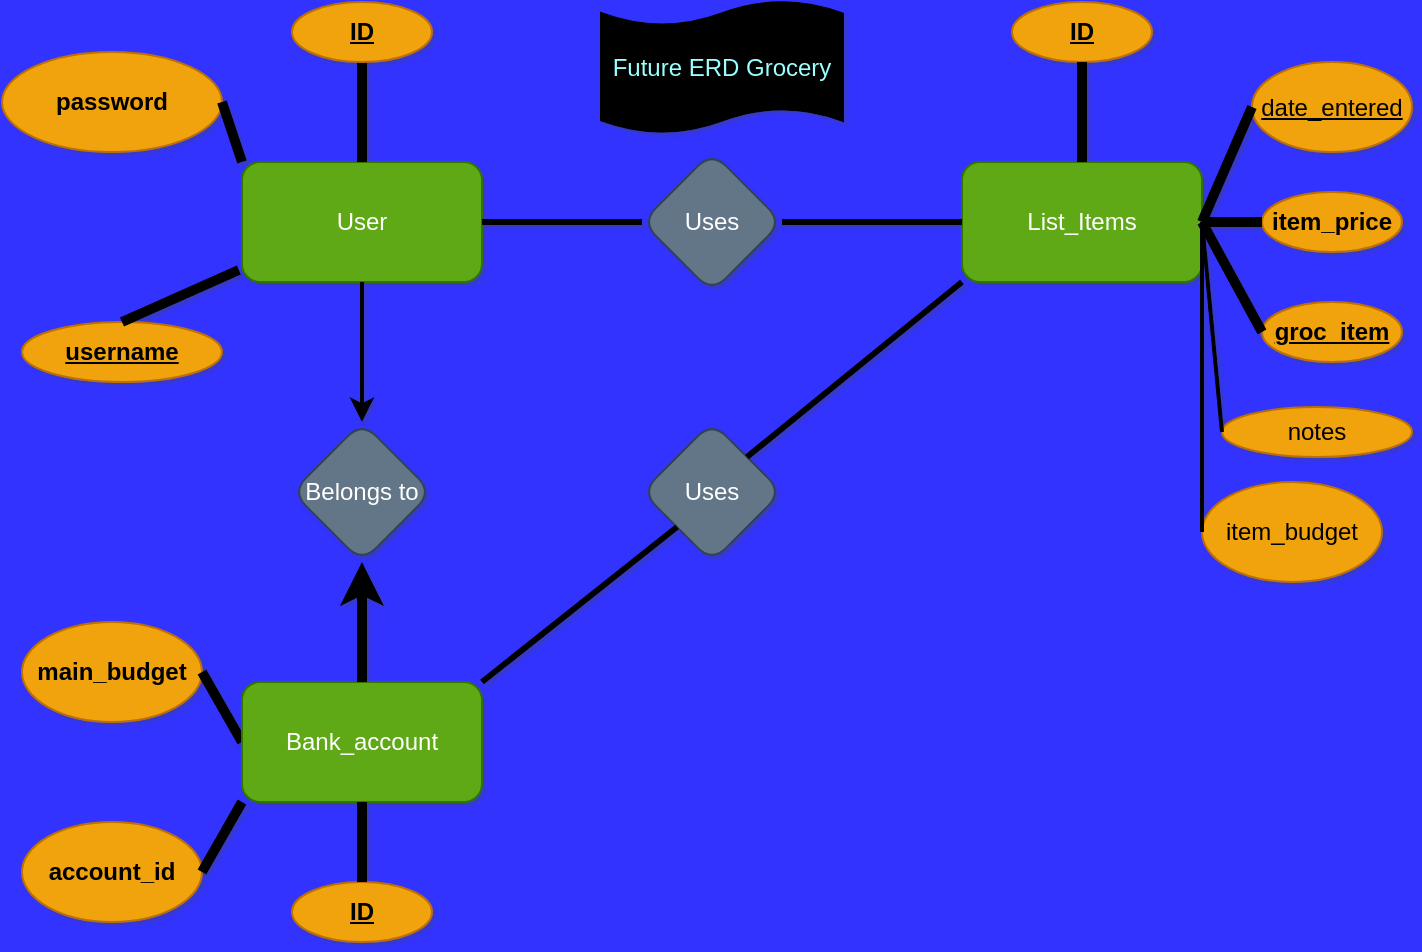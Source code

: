 <mxfile>
    <diagram id="NpIqIvZfq51xPOxxzYxa" name="Page-1">
        <mxGraphModel dx="935" dy="560" grid="1" gridSize="10" guides="1" tooltips="1" connect="1" arrows="1" fold="1" page="1" pageScale="1" pageWidth="900" pageHeight="1600" background="#3333FF" math="0" shadow="1">
            <root>
                <mxCell id="0"/>
                <mxCell id="1" parent="0"/>
                <mxCell id="2" value="List_Items" style="rounded=1;whiteSpace=wrap;html=1;fillColor=#60a917;fontColor=#ffffff;strokeColor=#2D7600;snapToPoint=1;" parent="1" vertex="1">
                    <mxGeometry x="480" y="90" width="120" height="60" as="geometry"/>
                </mxCell>
                <mxCell id="6" value="User" style="rounded=1;whiteSpace=wrap;html=1;fillColor=#60a917;fontColor=#ffffff;strokeColor=#2D7600;" parent="1" vertex="1">
                    <mxGeometry x="120" y="90" width="120" height="60" as="geometry"/>
                </mxCell>
                <mxCell id="7" value="Uses" style="rhombus;whiteSpace=wrap;html=1;rounded=1;fillColor=#647687;fontColor=#ffffff;strokeColor=#314354;" parent="1" vertex="1">
                    <mxGeometry x="320" y="220" width="70" height="70" as="geometry"/>
                </mxCell>
                <mxCell id="11" value="Uses" style="rhombus;whiteSpace=wrap;html=1;rounded=1;fillColor=#647687;fontColor=#ffffff;strokeColor=#314354;" parent="1" vertex="1">
                    <mxGeometry x="320" y="85" width="70" height="70" as="geometry"/>
                </mxCell>
                <mxCell id="24" value="&lt;u&gt;date_entered&lt;/u&gt;" style="ellipse;whiteSpace=wrap;html=1;rounded=1;fillColor=#f0a30a;fontColor=#000000;strokeColor=#BD7000;" parent="1" vertex="1">
                    <mxGeometry x="625" y="40" width="80" height="45" as="geometry"/>
                </mxCell>
                <mxCell id="25" value="&lt;b&gt;item_price&lt;/b&gt;" style="ellipse;whiteSpace=wrap;html=1;rounded=1;fillColor=#f0a30a;fontColor=#000000;strokeColor=#BD7000;" parent="1" vertex="1">
                    <mxGeometry x="630" y="105" width="70" height="30" as="geometry"/>
                </mxCell>
                <mxCell id="27" value="&lt;u&gt;&lt;b&gt;groc_item&lt;/b&gt;&lt;/u&gt;" style="ellipse;whiteSpace=wrap;html=1;rounded=1;fillColor=#f0a30a;fontColor=#000000;strokeColor=#BD7000;" parent="1" vertex="1">
                    <mxGeometry x="630" y="160" width="70" height="30" as="geometry"/>
                </mxCell>
                <mxCell id="36" value="" style="endArrow=none;html=1;rounded=1;strokeWidth=5;entryX=0.5;entryY=0;entryDx=0;entryDy=0;exitX=0.5;exitY=1;exitDx=0;exitDy=0;" parent="1" source="65" target="6" edge="1">
                    <mxGeometry width="50" height="50" relative="1" as="geometry">
                        <mxPoint x="290" y="395" as="sourcePoint"/>
                        <mxPoint x="320" y="410" as="targetPoint"/>
                    </mxGeometry>
                </mxCell>
                <mxCell id="38" value="" style="endArrow=none;html=1;rounded=1;strokeWidth=5;entryX=0;entryY=0.5;entryDx=0;entryDy=0;exitX=1;exitY=0.5;exitDx=0;exitDy=0;" parent="1" source="2" target="25" edge="1">
                    <mxGeometry width="50" height="50" relative="1" as="geometry">
                        <mxPoint x="520" y="50" as="sourcePoint"/>
                        <mxPoint x="550" y="65" as="targetPoint"/>
                    </mxGeometry>
                </mxCell>
                <mxCell id="39" value="" style="endArrow=none;html=1;rounded=1;strokeWidth=5;entryX=0;entryY=0.5;entryDx=0;entryDy=0;" parent="1" target="24" edge="1">
                    <mxGeometry width="50" height="50" relative="1" as="geometry">
                        <mxPoint x="600" y="120" as="sourcePoint"/>
                        <mxPoint x="560" y="75" as="targetPoint"/>
                    </mxGeometry>
                </mxCell>
                <mxCell id="41" value="" style="endArrow=none;html=1;rounded=1;strokeWidth=5;entryX=0;entryY=0.5;entryDx=0;entryDy=0;" parent="1" target="27" edge="1">
                    <mxGeometry width="50" height="50" relative="1" as="geometry">
                        <mxPoint x="600" y="120" as="sourcePoint"/>
                        <mxPoint x="560" y="75" as="targetPoint"/>
                    </mxGeometry>
                </mxCell>
                <mxCell id="60" value="notes" style="ellipse;whiteSpace=wrap;html=1;rounded=1;fillColor=#f0a30a;fontColor=#000000;strokeColor=#BD7000;" parent="1" vertex="1">
                    <mxGeometry x="610" y="212.5" width="95" height="25" as="geometry"/>
                </mxCell>
                <mxCell id="64" value="&lt;u&gt;&lt;b&gt;ID&lt;/b&gt;&lt;/u&gt;" style="ellipse;whiteSpace=wrap;html=1;rounded=1;fillColor=#f0a30a;fontColor=#000000;strokeColor=#BD7000;" parent="1" vertex="1">
                    <mxGeometry x="505" y="10" width="70" height="30" as="geometry"/>
                </mxCell>
                <mxCell id="65" value="&lt;u&gt;&lt;b&gt;ID&lt;/b&gt;&lt;/u&gt;" style="ellipse;whiteSpace=wrap;html=1;rounded=1;fillColor=#f0a30a;fontColor=#000000;strokeColor=#BD7000;" parent="1" vertex="1">
                    <mxGeometry x="145" y="10" width="70" height="30" as="geometry"/>
                </mxCell>
                <mxCell id="70" value="" style="endArrow=none;html=1;rounded=1;strokeWidth=5;entryX=0.5;entryY=0;entryDx=0;entryDy=0;exitX=0.5;exitY=1;exitDx=0;exitDy=0;" parent="1" source="64" target="2" edge="1">
                    <mxGeometry width="50" height="50" relative="1" as="geometry">
                        <mxPoint x="300" y="405" as="sourcePoint"/>
                        <mxPoint x="330" y="420" as="targetPoint"/>
                    </mxGeometry>
                </mxCell>
                <mxCell id="73" value="&lt;b&gt;&lt;u&gt;username&lt;/u&gt;&lt;/b&gt;" style="ellipse;whiteSpace=wrap;html=1;rounded=1;fillColor=#f0a30a;fontColor=#000000;strokeColor=#BD7000;" parent="1" vertex="1">
                    <mxGeometry x="10" y="170" width="100" height="30" as="geometry"/>
                </mxCell>
                <mxCell id="76" value="" style="endArrow=none;html=1;rounded=1;strokeWidth=5;exitX=0.5;exitY=0;exitDx=0;exitDy=0;entryX=-0.013;entryY=0.9;entryDx=0;entryDy=0;entryPerimeter=0;" parent="1" source="73" edge="1" target="6">
                    <mxGeometry width="50" height="50" relative="1" as="geometry">
                        <mxPoint x="190" y="360" as="sourcePoint"/>
                        <mxPoint x="170" y="150" as="targetPoint"/>
                    </mxGeometry>
                </mxCell>
                <mxCell id="82" value="" style="endArrow=none;html=1;rounded=1;strokeWidth=2;exitX=0;exitY=0.5;exitDx=0;exitDy=0;" parent="1" source="60" edge="1">
                    <mxGeometry width="50" height="50" relative="1" as="geometry">
                        <mxPoint x="550" y="240" as="sourcePoint"/>
                        <mxPoint x="600" y="120" as="targetPoint"/>
                    </mxGeometry>
                </mxCell>
                <mxCell id="83" value="&lt;b&gt;password&lt;/b&gt;" style="ellipse;whiteSpace=wrap;html=1;rounded=1;fillColor=#f0a30a;fontColor=#000000;strokeColor=#BD7000;" parent="1" vertex="1">
                    <mxGeometry y="35" width="110" height="50" as="geometry"/>
                </mxCell>
                <mxCell id="85" value="" style="endArrow=none;html=1;rounded=1;strokeWidth=5;exitX=1;exitY=0.5;exitDx=0;exitDy=0;entryX=0;entryY=0;entryDx=0;entryDy=0;" parent="1" source="83" target="6" edge="1">
                    <mxGeometry width="50" height="50" relative="1" as="geometry">
                        <mxPoint x="50" y="270" as="sourcePoint"/>
                        <mxPoint x="170" y="220" as="targetPoint"/>
                    </mxGeometry>
                </mxCell>
                <mxCell id="88" value="" style="endArrow=none;html=1;rounded=1;strokeWidth=3;exitX=0;exitY=0.5;exitDx=0;exitDy=0;entryX=1;entryY=0.5;entryDx=0;entryDy=0;" parent="1" source="11" target="6" edge="1">
                    <mxGeometry width="50" height="50" relative="1" as="geometry">
                        <mxPoint x="300" y="200" as="sourcePoint"/>
                        <mxPoint x="270" y="125" as="targetPoint"/>
                    </mxGeometry>
                </mxCell>
                <mxCell id="89" value="" style="endArrow=none;html=1;rounded=1;strokeWidth=3;exitX=1;exitY=0.5;exitDx=0;exitDy=0;entryX=0;entryY=0.5;entryDx=0;entryDy=0;" parent="1" source="11" target="2" edge="1">
                    <mxGeometry width="50" height="50" relative="1" as="geometry">
                        <mxPoint x="340" y="190" as="sourcePoint"/>
                        <mxPoint x="310" y="115" as="targetPoint"/>
                    </mxGeometry>
                </mxCell>
                <mxCell id="91" value="&lt;b&gt;main_budget&lt;/b&gt;" style="ellipse;whiteSpace=wrap;html=1;rounded=1;fillColor=#f0a30a;fontColor=#000000;strokeColor=#BD7000;" vertex="1" parent="1">
                    <mxGeometry x="10" y="320" width="90" height="50" as="geometry"/>
                </mxCell>
                <mxCell id="92" value="item_budget" style="ellipse;whiteSpace=wrap;html=1;rounded=1;fillColor=#f0a30a;fontColor=#000000;strokeColor=#BD7000;" vertex="1" parent="1">
                    <mxGeometry x="600" y="250" width="90" height="50" as="geometry"/>
                </mxCell>
                <mxCell id="93" value="" style="endArrow=none;html=1;rounded=1;strokeWidth=5;entryX=0;entryY=0.5;entryDx=0;entryDy=0;exitX=1;exitY=0.5;exitDx=0;exitDy=0;" edge="1" parent="1" source="91" target="95">
                    <mxGeometry width="50" height="50" relative="1" as="geometry">
                        <mxPoint x="10" y="380" as="sourcePoint"/>
                        <mxPoint x="780" y="405" as="targetPoint"/>
                    </mxGeometry>
                </mxCell>
                <mxCell id="95" value="Bank_account" style="rounded=1;whiteSpace=wrap;html=1;fillColor=#60a917;fontColor=#ffffff;strokeColor=#2D7600;" vertex="1" parent="1">
                    <mxGeometry x="120" y="350" width="120" height="60" as="geometry"/>
                </mxCell>
                <mxCell id="96" value="" style="endArrow=none;html=1;rounded=1;strokeWidth=2;exitX=0;exitY=0.5;exitDx=0;exitDy=0;" edge="1" parent="1" source="92">
                    <mxGeometry width="50" height="50" relative="1" as="geometry">
                        <mxPoint x="150" y="450" as="sourcePoint"/>
                        <mxPoint x="600" y="120" as="targetPoint"/>
                    </mxGeometry>
                </mxCell>
                <mxCell id="97" style="edgeStyle=none;html=1;strokeWidth=5;curved=1;exitX=0.5;exitY=0;exitDx=0;exitDy=0;" edge="1" parent="1" source="95">
                    <mxGeometry relative="1" as="geometry">
                        <Array as="points"/>
                        <mxPoint x="210" y="510" as="sourcePoint"/>
                        <mxPoint x="180" y="290" as="targetPoint"/>
                    </mxGeometry>
                </mxCell>
                <mxCell id="98" value="Belongs to" style="rhombus;whiteSpace=wrap;html=1;rounded=1;fillColor=#647687;fontColor=#ffffff;strokeColor=#314354;" vertex="1" parent="1">
                    <mxGeometry x="145" y="220" width="70" height="70" as="geometry"/>
                </mxCell>
                <mxCell id="99" style="edgeStyle=none;html=1;strokeWidth=2;curved=1;exitX=0.5;exitY=1;exitDx=0;exitDy=0;entryX=0.5;entryY=0;entryDx=0;entryDy=0;" edge="1" parent="1" source="6" target="98">
                    <mxGeometry relative="1" as="geometry">
                        <Array as="points"/>
                        <mxPoint x="240" y="290" as="sourcePoint"/>
                        <mxPoint x="240" y="230" as="targetPoint"/>
                    </mxGeometry>
                </mxCell>
                <mxCell id="100" value="&lt;u&gt;&lt;b&gt;ID&lt;/b&gt;&lt;/u&gt;" style="ellipse;whiteSpace=wrap;html=1;rounded=1;fillColor=#f0a30a;fontColor=#000000;strokeColor=#BD7000;" vertex="1" parent="1">
                    <mxGeometry x="145" y="450" width="70" height="30" as="geometry"/>
                </mxCell>
                <mxCell id="101" value="" style="endArrow=none;html=1;rounded=1;strokeWidth=5;entryX=0.5;entryY=0;entryDx=0;entryDy=0;exitX=0.5;exitY=1;exitDx=0;exitDy=0;" edge="1" parent="1" source="95" target="100">
                    <mxGeometry width="50" height="50" relative="1" as="geometry">
                        <mxPoint x="210" y="430" as="sourcePoint"/>
                        <mxPoint x="210" y="480" as="targetPoint"/>
                    </mxGeometry>
                </mxCell>
                <mxCell id="105" value="&lt;font color=&quot;#99ffff&quot;&gt;Future ERD Grocery&lt;/font&gt;" style="shape=tape;whiteSpace=wrap;html=1;strokeWidth=2;size=0.19;labelBackgroundColor=#000000;fontColor=#3333FF;fillColor=#000000;" vertex="1" parent="1">
                    <mxGeometry x="300" y="10" width="120" height="65" as="geometry"/>
                </mxCell>
                <mxCell id="108" value="&lt;b&gt;account_id&lt;/b&gt;" style="ellipse;whiteSpace=wrap;html=1;rounded=1;fillColor=#f0a30a;fontColor=#000000;strokeColor=#BD7000;" vertex="1" parent="1">
                    <mxGeometry x="10" y="420" width="90" height="50" as="geometry"/>
                </mxCell>
                <mxCell id="109" value="" style="endArrow=none;html=1;rounded=1;strokeWidth=5;entryX=0;entryY=1;entryDx=0;entryDy=0;exitX=1;exitY=0.5;exitDx=0;exitDy=0;" edge="1" parent="1" source="108" target="95">
                    <mxGeometry width="50" height="50" relative="1" as="geometry">
                        <mxPoint x="280" y="440" as="sourcePoint"/>
                        <mxPoint x="280" y="480" as="targetPoint"/>
                    </mxGeometry>
                </mxCell>
                <mxCell id="110" value="" style="endArrow=none;html=1;rounded=1;strokeWidth=3;exitX=0;exitY=1;exitDx=0;exitDy=0;entryX=1;entryY=0;entryDx=0;entryDy=0;" edge="1" parent="1" source="7" target="95">
                    <mxGeometry width="50" height="50" relative="1" as="geometry">
                        <mxPoint x="330" y="400" as="sourcePoint"/>
                        <mxPoint x="250" y="400" as="targetPoint"/>
                    </mxGeometry>
                </mxCell>
                <mxCell id="111" value="" style="endArrow=none;html=1;rounded=1;strokeWidth=3;exitX=0;exitY=1;exitDx=0;exitDy=0;entryX=1;entryY=0;entryDx=0;entryDy=0;" edge="1" parent="1" source="2" target="7">
                    <mxGeometry width="50" height="50" relative="1" as="geometry">
                        <mxPoint x="480" y="230" as="sourcePoint"/>
                        <mxPoint x="400" y="230" as="targetPoint"/>
                    </mxGeometry>
                </mxCell>
            </root>
        </mxGraphModel>
    </diagram>
</mxfile>